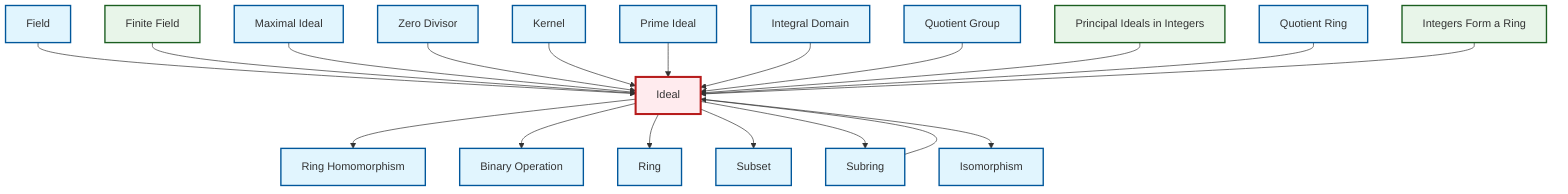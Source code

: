 graph TD
    classDef definition fill:#e1f5fe,stroke:#01579b,stroke-width:2px
    classDef theorem fill:#f3e5f5,stroke:#4a148c,stroke-width:2px
    classDef axiom fill:#fff3e0,stroke:#e65100,stroke-width:2px
    classDef example fill:#e8f5e9,stroke:#1b5e20,stroke-width:2px
    classDef current fill:#ffebee,stroke:#b71c1c,stroke-width:3px
    def-ring-homomorphism["Ring Homomorphism"]:::definition
    def-ideal["Ideal"]:::definition
    def-zero-divisor["Zero Divisor"]:::definition
    ex-integers-ring["Integers Form a Ring"]:::example
    def-integral-domain["Integral Domain"]:::definition
    def-quotient-ring["Quotient Ring"]:::definition
    def-isomorphism["Isomorphism"]:::definition
    def-field["Field"]:::definition
    def-binary-operation["Binary Operation"]:::definition
    ex-finite-field["Finite Field"]:::example
    def-quotient-group["Quotient Group"]:::definition
    def-kernel["Kernel"]:::definition
    ex-principal-ideal["Principal Ideals in Integers"]:::example
    def-subring["Subring"]:::definition
    def-ring["Ring"]:::definition
    def-prime-ideal["Prime Ideal"]:::definition
    def-maximal-ideal["Maximal Ideal"]:::definition
    def-subset["Subset"]:::definition
    def-field --> def-ideal
    ex-finite-field --> def-ideal
    def-ideal --> def-ring-homomorphism
    def-ideal --> def-binary-operation
    def-ideal --> def-ring
    def-maximal-ideal --> def-ideal
    def-ideal --> def-subset
    def-zero-divisor --> def-ideal
    def-ideal --> def-subring
    def-kernel --> def-ideal
    def-ideal --> def-isomorphism
    def-prime-ideal --> def-ideal
    def-integral-domain --> def-ideal
    def-quotient-group --> def-ideal
    ex-principal-ideal --> def-ideal
    def-quotient-ring --> def-ideal
    ex-integers-ring --> def-ideal
    def-subring --> def-ideal
    class def-ideal current